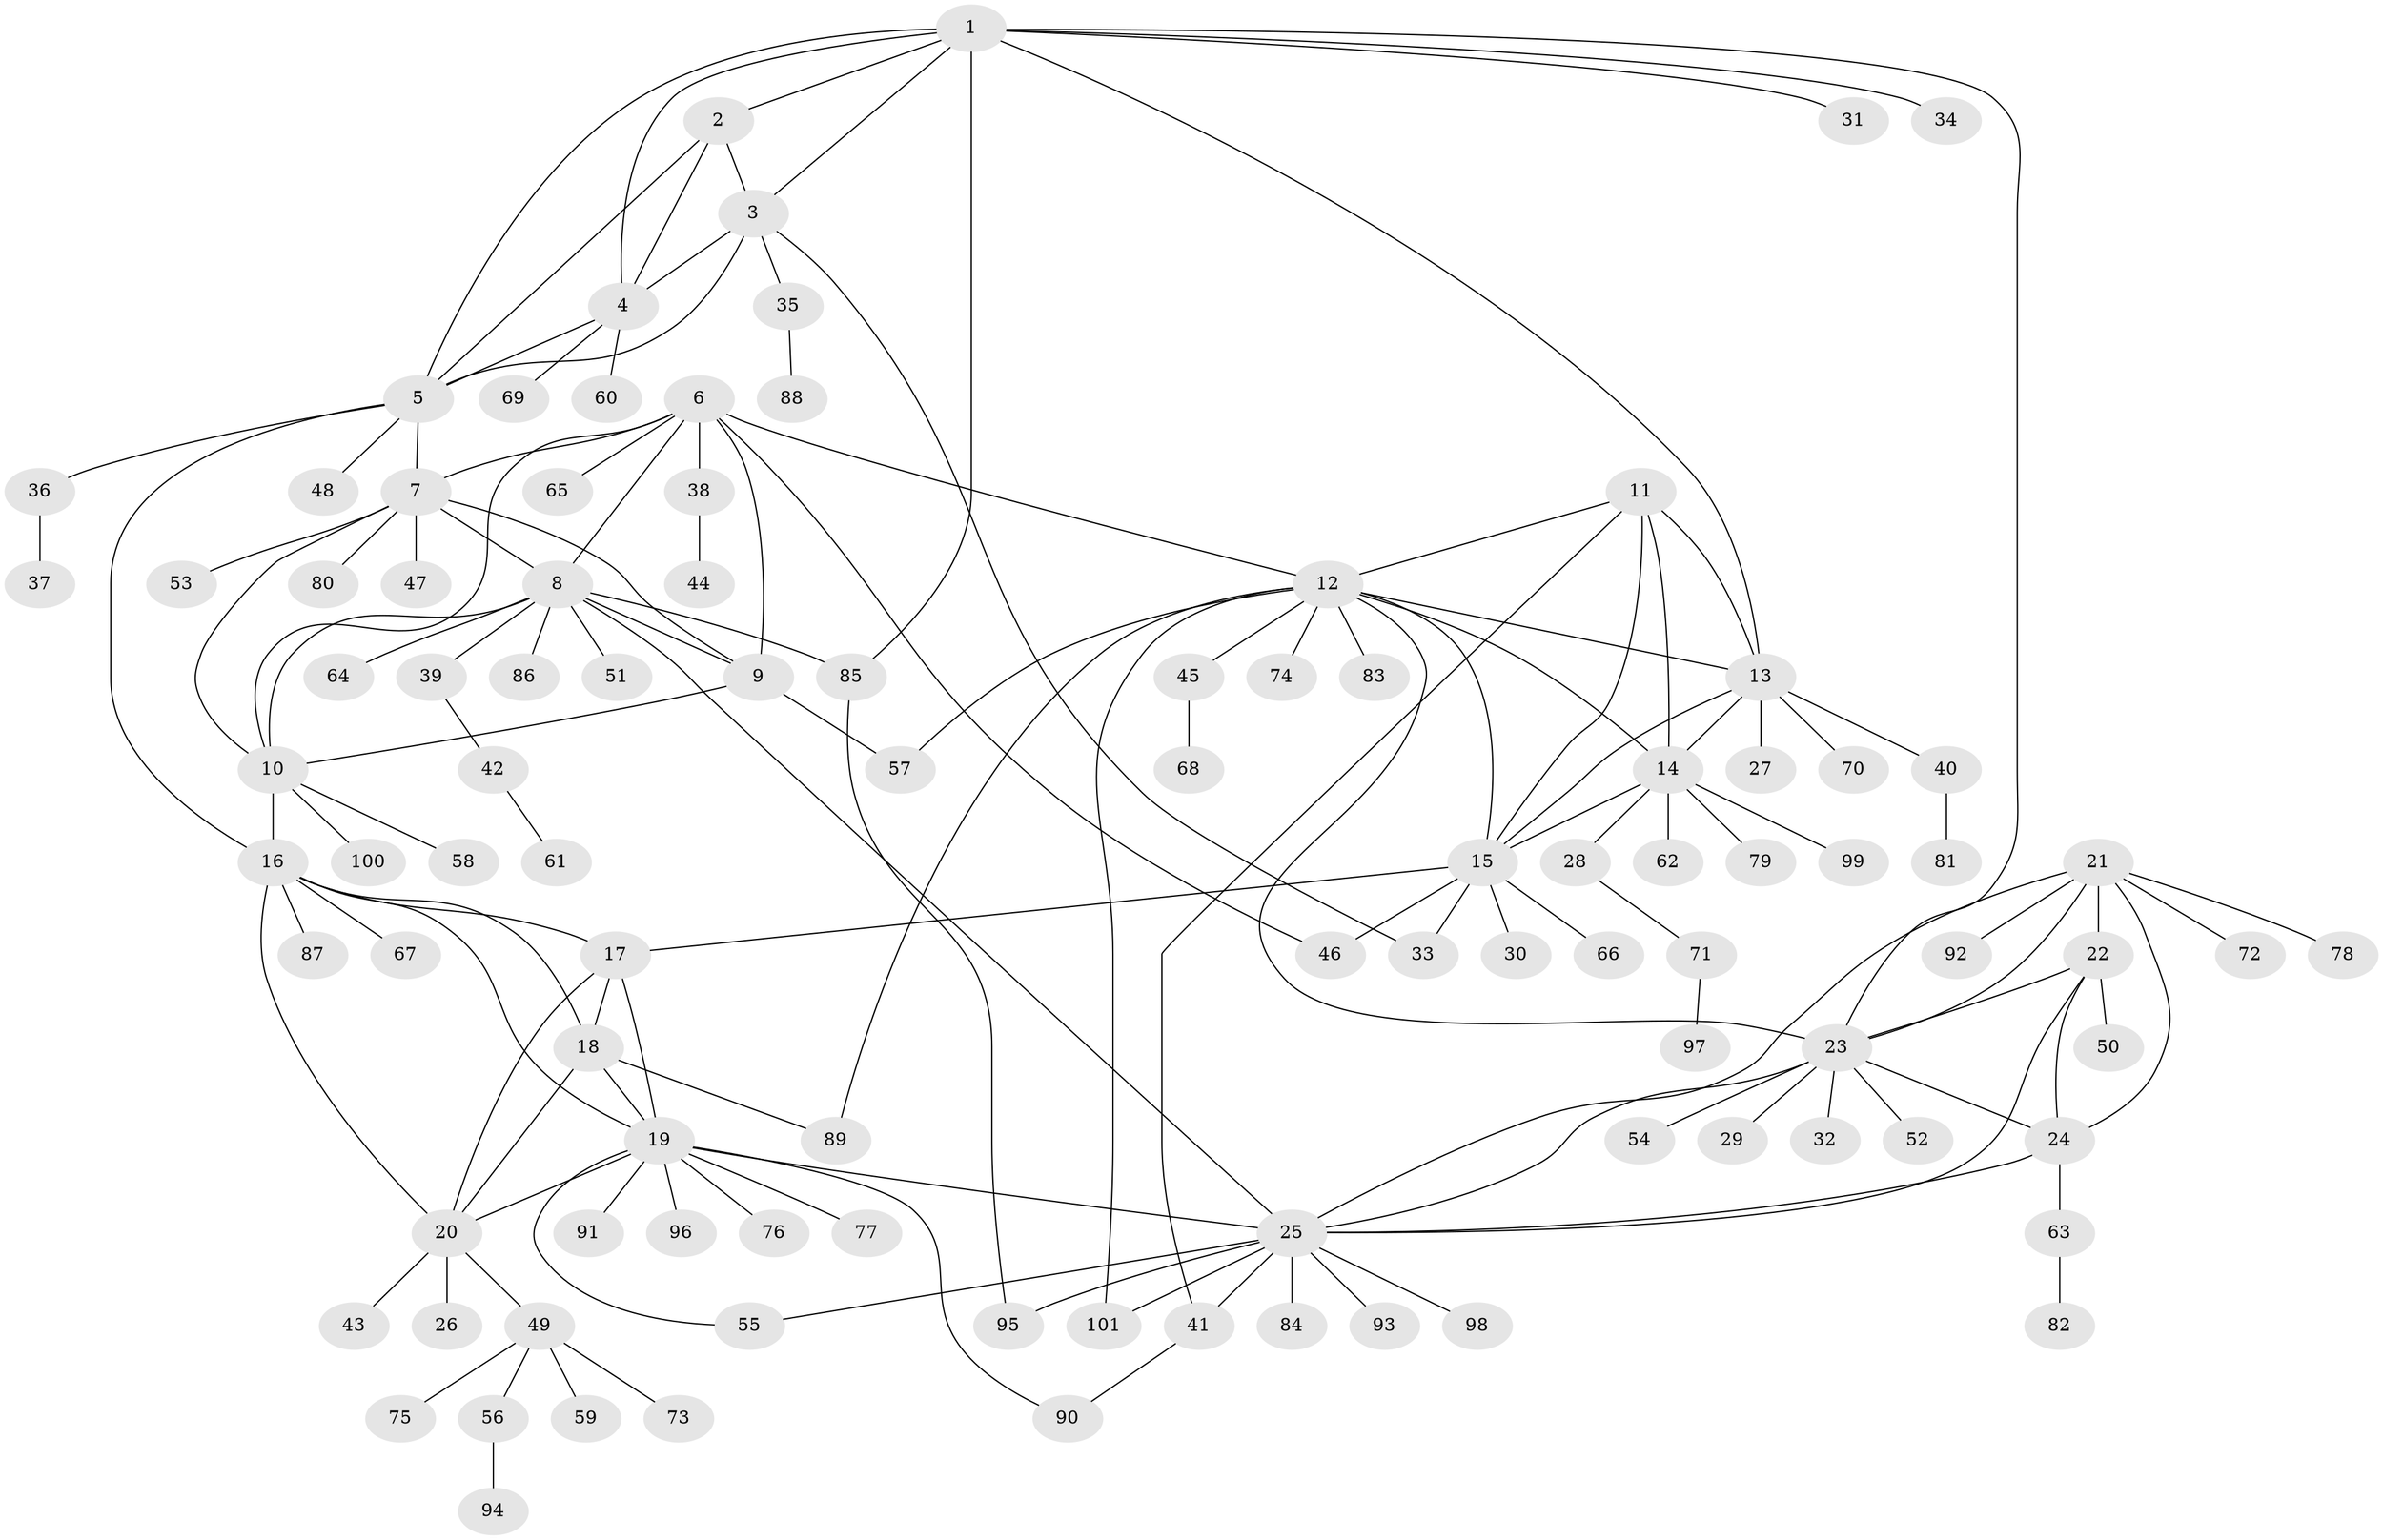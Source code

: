 // coarse degree distribution, {9: 0.025974025974025976, 5: 0.07792207792207792, 13: 0.012987012987012988, 7: 0.025974025974025976, 15: 0.012987012987012988, 6: 0.025974025974025976, 8: 0.025974025974025976, 10: 0.012987012987012988, 11: 0.012987012987012988, 2: 0.12987012987012986, 12: 0.012987012987012988, 1: 0.6103896103896104, 4: 0.012987012987012988}
// Generated by graph-tools (version 1.1) at 2025/52/02/27/25 19:52:18]
// undirected, 101 vertices, 146 edges
graph export_dot {
graph [start="1"]
  node [color=gray90,style=filled];
  1;
  2;
  3;
  4;
  5;
  6;
  7;
  8;
  9;
  10;
  11;
  12;
  13;
  14;
  15;
  16;
  17;
  18;
  19;
  20;
  21;
  22;
  23;
  24;
  25;
  26;
  27;
  28;
  29;
  30;
  31;
  32;
  33;
  34;
  35;
  36;
  37;
  38;
  39;
  40;
  41;
  42;
  43;
  44;
  45;
  46;
  47;
  48;
  49;
  50;
  51;
  52;
  53;
  54;
  55;
  56;
  57;
  58;
  59;
  60;
  61;
  62;
  63;
  64;
  65;
  66;
  67;
  68;
  69;
  70;
  71;
  72;
  73;
  74;
  75;
  76;
  77;
  78;
  79;
  80;
  81;
  82;
  83;
  84;
  85;
  86;
  87;
  88;
  89;
  90;
  91;
  92;
  93;
  94;
  95;
  96;
  97;
  98;
  99;
  100;
  101;
  1 -- 2;
  1 -- 3;
  1 -- 4;
  1 -- 5;
  1 -- 13;
  1 -- 23;
  1 -- 31;
  1 -- 34;
  1 -- 85;
  2 -- 3;
  2 -- 4;
  2 -- 5;
  3 -- 4;
  3 -- 5;
  3 -- 33;
  3 -- 35;
  4 -- 5;
  4 -- 60;
  4 -- 69;
  5 -- 7;
  5 -- 16;
  5 -- 36;
  5 -- 48;
  6 -- 7;
  6 -- 8;
  6 -- 9;
  6 -- 10;
  6 -- 12;
  6 -- 38;
  6 -- 46;
  6 -- 65;
  7 -- 8;
  7 -- 9;
  7 -- 10;
  7 -- 47;
  7 -- 53;
  7 -- 80;
  8 -- 9;
  8 -- 10;
  8 -- 25;
  8 -- 39;
  8 -- 51;
  8 -- 64;
  8 -- 85;
  8 -- 86;
  9 -- 10;
  9 -- 57;
  10 -- 16;
  10 -- 58;
  10 -- 100;
  11 -- 12;
  11 -- 13;
  11 -- 14;
  11 -- 15;
  11 -- 41;
  12 -- 13;
  12 -- 14;
  12 -- 15;
  12 -- 23;
  12 -- 45;
  12 -- 57;
  12 -- 74;
  12 -- 83;
  12 -- 89;
  12 -- 101;
  13 -- 14;
  13 -- 15;
  13 -- 27;
  13 -- 40;
  13 -- 70;
  14 -- 15;
  14 -- 28;
  14 -- 62;
  14 -- 79;
  14 -- 99;
  15 -- 17;
  15 -- 30;
  15 -- 33;
  15 -- 46;
  15 -- 66;
  16 -- 17;
  16 -- 18;
  16 -- 19;
  16 -- 20;
  16 -- 67;
  16 -- 87;
  17 -- 18;
  17 -- 19;
  17 -- 20;
  18 -- 19;
  18 -- 20;
  18 -- 89;
  19 -- 20;
  19 -- 25;
  19 -- 55;
  19 -- 76;
  19 -- 77;
  19 -- 90;
  19 -- 91;
  19 -- 96;
  20 -- 26;
  20 -- 43;
  20 -- 49;
  21 -- 22;
  21 -- 23;
  21 -- 24;
  21 -- 25;
  21 -- 72;
  21 -- 78;
  21 -- 92;
  22 -- 23;
  22 -- 24;
  22 -- 25;
  22 -- 50;
  23 -- 24;
  23 -- 25;
  23 -- 29;
  23 -- 32;
  23 -- 52;
  23 -- 54;
  24 -- 25;
  24 -- 63;
  25 -- 41;
  25 -- 55;
  25 -- 84;
  25 -- 93;
  25 -- 95;
  25 -- 98;
  25 -- 101;
  28 -- 71;
  35 -- 88;
  36 -- 37;
  38 -- 44;
  39 -- 42;
  40 -- 81;
  41 -- 90;
  42 -- 61;
  45 -- 68;
  49 -- 56;
  49 -- 59;
  49 -- 73;
  49 -- 75;
  56 -- 94;
  63 -- 82;
  71 -- 97;
  85 -- 95;
}
